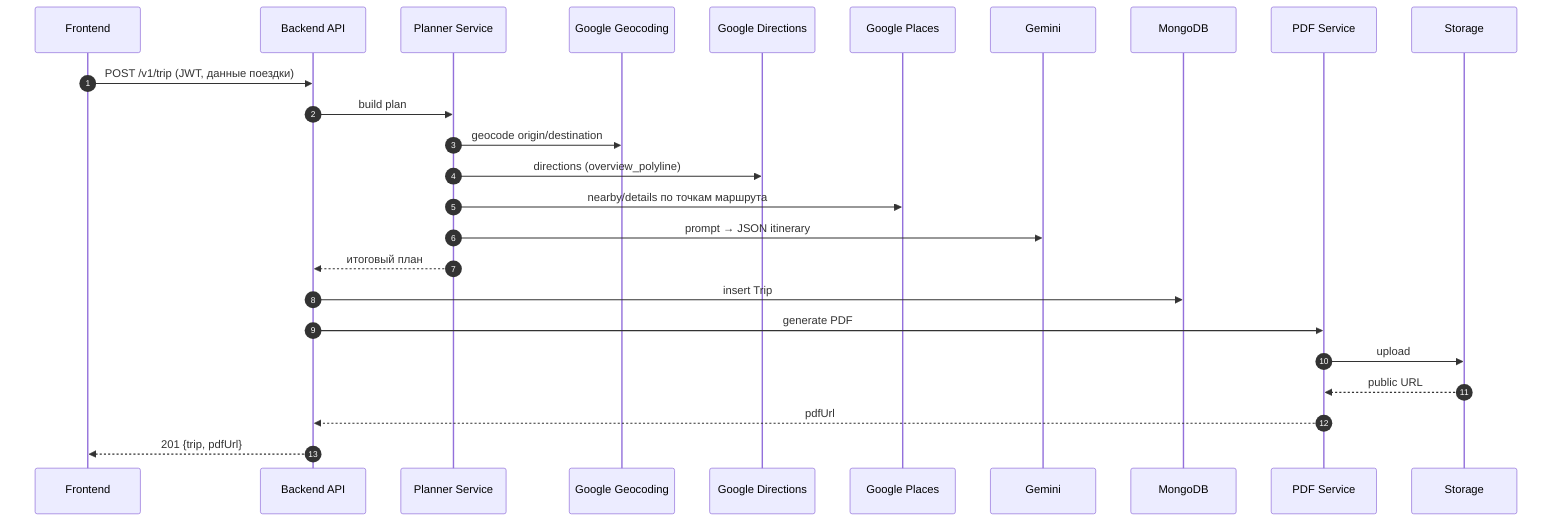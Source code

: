 sequenceDiagram
  autonumber
  participant FE as Frontend
  participant API as Backend API
  participant PLAN as Planner Service
  participant GEO as Google Geocoding
  participant DIR as Google Directions
  participant PLC as Google Places
  participant GEM as Gemini
  participant DB as MongoDB
  participant PDF as PDF Service
  participant S3 as Storage

  FE->>API: POST /v1/trip (JWT, данные поездки)
  API->>PLAN: build plan
  PLAN->>GEO: geocode origin/destination
  PLAN->>DIR: directions (overview_polyline)
  PLAN->>PLC: nearby/details по точкам маршрута
  PLAN->>GEM: prompt → JSON itinerary
  PLAN-->>API: итоговый план
  API->>DB: insert Trip
  API->>PDF: generate PDF
  PDF->>S3: upload
  S3-->>PDF: public URL
  PDF-->>API: pdfUrl
  API-->>FE: 201 {trip, pdfUrl}